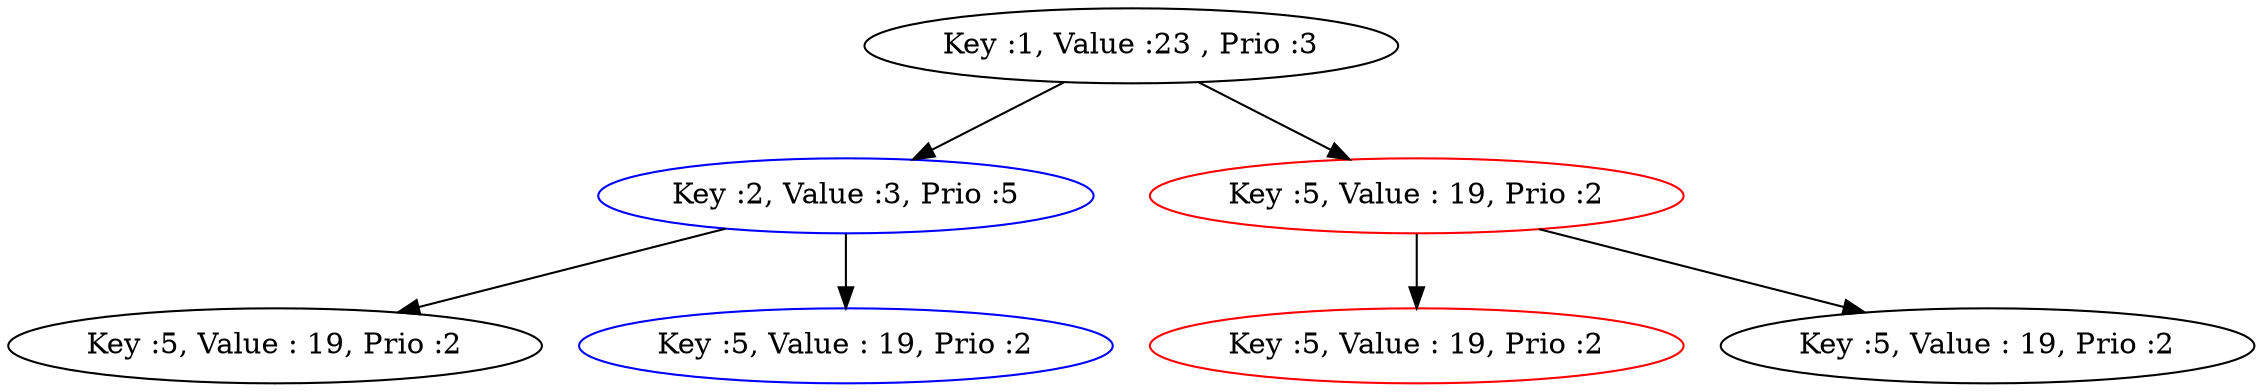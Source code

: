 digraph G{
0 [ color = "black", label ="Key :1, Value :23 , Prio :3"];
1 [ color ="blue", label ="Key :2, Value :3, Prio :5"];
2 [ color ="red", label ="Key :5, Value : 19, Prio :2"];
3 [ color ="black", label ="Key :5, Value : 19, Prio :2"];
4 [ color ="blue", label ="Key :5, Value : 19, Prio :2"];
5 [ color ="red", label ="Key :5, Value : 19, Prio :2"];
6 [ color ="black", label ="Key :5, Value : 19, Prio :2"];
0->1;
0->2;
1->3
1->4
2->5
2->6
}
